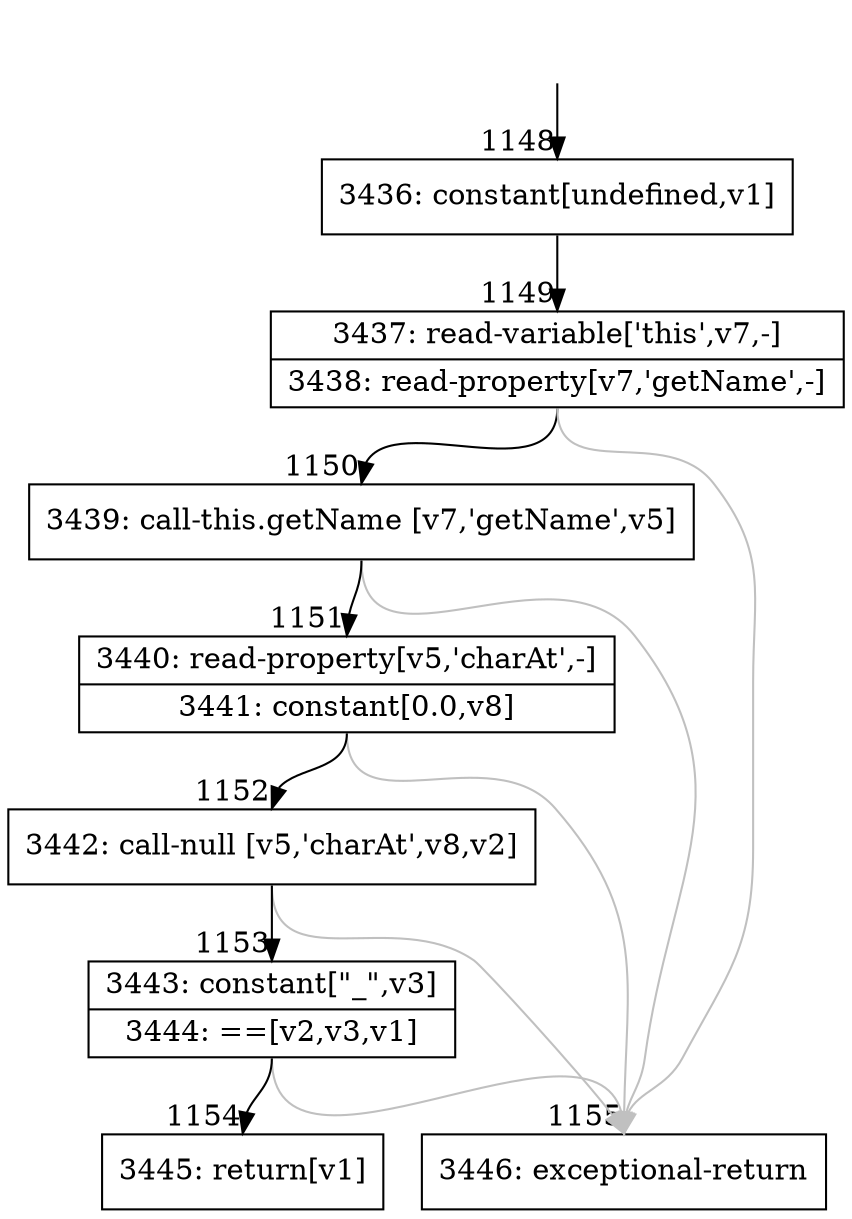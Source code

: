 digraph {
rankdir="TD"
BB_entry138[shape=none,label=""];
BB_entry138 -> BB1148 [tailport=s, headport=n, headlabel="    1148"]
BB1148 [shape=record label="{3436: constant[undefined,v1]}" ] 
BB1148 -> BB1149 [tailport=s, headport=n, headlabel="      1149"]
BB1149 [shape=record label="{3437: read-variable['this',v7,-]|3438: read-property[v7,'getName',-]}" ] 
BB1149 -> BB1150 [tailport=s, headport=n, headlabel="      1150"]
BB1149 -> BB1155 [tailport=s, headport=n, color=gray, headlabel="      1155"]
BB1150 [shape=record label="{3439: call-this.getName [v7,'getName',v5]}" ] 
BB1150 -> BB1151 [tailport=s, headport=n, headlabel="      1151"]
BB1150 -> BB1155 [tailport=s, headport=n, color=gray]
BB1151 [shape=record label="{3440: read-property[v5,'charAt',-]|3441: constant[0.0,v8]}" ] 
BB1151 -> BB1152 [tailport=s, headport=n, headlabel="      1152"]
BB1151 -> BB1155 [tailport=s, headport=n, color=gray]
BB1152 [shape=record label="{3442: call-null [v5,'charAt',v8,v2]}" ] 
BB1152 -> BB1153 [tailport=s, headport=n, headlabel="      1153"]
BB1152 -> BB1155 [tailport=s, headport=n, color=gray]
BB1153 [shape=record label="{3443: constant[\"_\",v3]|3444: ==[v2,v3,v1]}" ] 
BB1153 -> BB1154 [tailport=s, headport=n, headlabel="      1154"]
BB1153 -> BB1155 [tailport=s, headport=n, color=gray]
BB1154 [shape=record label="{3445: return[v1]}" ] 
BB1155 [shape=record label="{3446: exceptional-return}" ] 
//#$~ 1308
}

